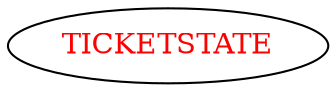 digraph dependencyGraph {
 concentrate=true;
 ranksep="2.0";
 rankdir="LR"; 
 splines="ortho";
"TICKETSTATE" [fontcolor="red"];
}